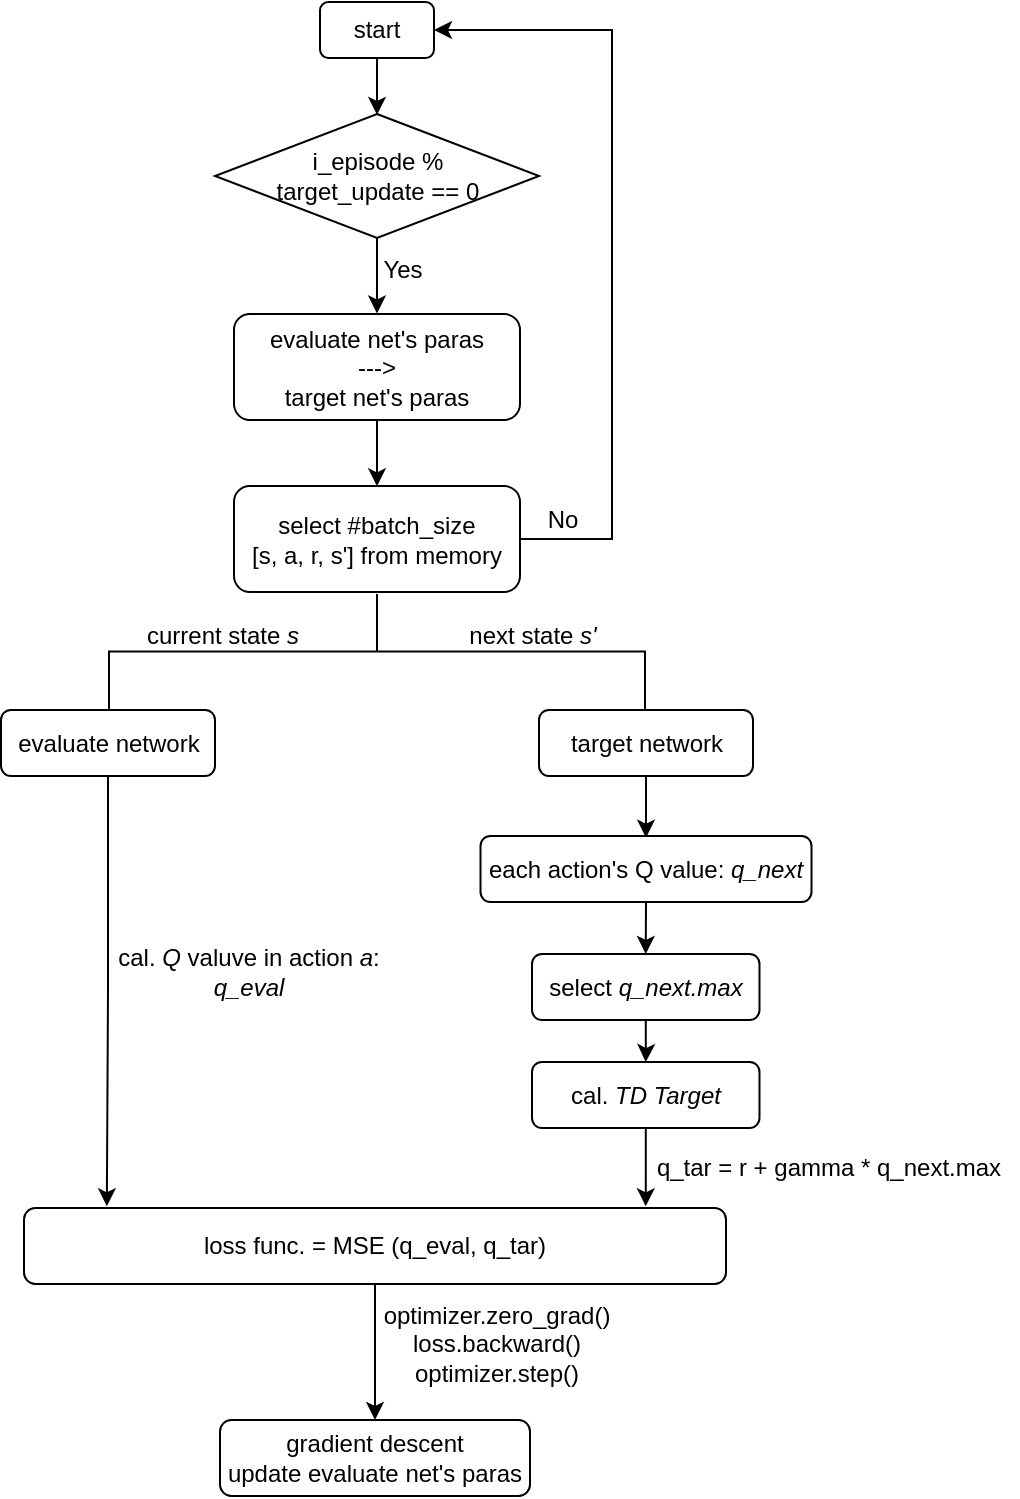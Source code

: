 <mxfile version="23.0.2" type="github">
  <diagram name="Page-1" id="1i88uL4tgNgLgjWV6jyw">
    <mxGraphModel dx="881" dy="947" grid="0" gridSize="10" guides="1" tooltips="1" connect="1" arrows="1" fold="1" page="1" pageScale="1" pageWidth="827" pageHeight="1169" math="0" shadow="0">
      <root>
        <mxCell id="0" />
        <mxCell id="1" parent="0" />
        <mxCell id="Acl5Tz1fKhTrObzx4y-x-3" style="edgeStyle=orthogonalEdgeStyle;rounded=0;orthogonalLoop=1;jettySize=auto;html=1;" edge="1" parent="1" source="Acl5Tz1fKhTrObzx4y-x-2">
          <mxGeometry relative="1" as="geometry">
            <mxPoint x="309.5" y="170.429" as="targetPoint" />
          </mxGeometry>
        </mxCell>
        <mxCell id="Acl5Tz1fKhTrObzx4y-x-2" value="start" style="rounded=1;whiteSpace=wrap;html=1;" vertex="1" parent="1">
          <mxGeometry x="281" y="114" width="57" height="28" as="geometry" />
        </mxCell>
        <mxCell id="Acl5Tz1fKhTrObzx4y-x-5" style="edgeStyle=orthogonalEdgeStyle;rounded=0;orthogonalLoop=1;jettySize=auto;html=1;" edge="1" parent="1" source="Acl5Tz1fKhTrObzx4y-x-4">
          <mxGeometry relative="1" as="geometry">
            <mxPoint x="309.5" y="269.714" as="targetPoint" />
          </mxGeometry>
        </mxCell>
        <mxCell id="Acl5Tz1fKhTrObzx4y-x-4" value="i_episode % &lt;br&gt;target_update == 0" style="rhombus;whiteSpace=wrap;html=1;" vertex="1" parent="1">
          <mxGeometry x="228.5" y="170" width="162" height="62" as="geometry" />
        </mxCell>
        <mxCell id="Acl5Tz1fKhTrObzx4y-x-6" value="Yes" style="text;html=1;align=center;verticalAlign=middle;resizable=0;points=[];autosize=1;strokeColor=none;fillColor=none;" vertex="1" parent="1">
          <mxGeometry x="303" y="235" width="38" height="26" as="geometry" />
        </mxCell>
        <mxCell id="Acl5Tz1fKhTrObzx4y-x-8" style="edgeStyle=orthogonalEdgeStyle;rounded=0;orthogonalLoop=1;jettySize=auto;html=1;entryX=1;entryY=0.5;entryDx=0;entryDy=0;exitX=1;exitY=0.5;exitDx=0;exitDy=0;" edge="1" parent="1" source="Acl5Tz1fKhTrObzx4y-x-11">
          <mxGeometry relative="1" as="geometry">
            <mxPoint x="519" y="428" as="sourcePoint" />
            <mxPoint x="338" y="128" as="targetPoint" />
            <Array as="points">
              <mxPoint x="427" y="383" />
              <mxPoint x="427" y="128" />
            </Array>
          </mxGeometry>
        </mxCell>
        <mxCell id="Acl5Tz1fKhTrObzx4y-x-10" style="edgeStyle=orthogonalEdgeStyle;rounded=0;orthogonalLoop=1;jettySize=auto;html=1;" edge="1" parent="1" source="Acl5Tz1fKhTrObzx4y-x-7">
          <mxGeometry relative="1" as="geometry">
            <mxPoint x="309.5" y="356.143" as="targetPoint" />
          </mxGeometry>
        </mxCell>
        <mxCell id="Acl5Tz1fKhTrObzx4y-x-7" value="evaluate net&#39;s paras &lt;br&gt;---&amp;gt;&lt;br&gt;target net&#39;s paras" style="rounded=1;whiteSpace=wrap;html=1;" vertex="1" parent="1">
          <mxGeometry x="238" y="270" width="143" height="53" as="geometry" />
        </mxCell>
        <mxCell id="Acl5Tz1fKhTrObzx4y-x-9" value="No" style="text;html=1;align=center;verticalAlign=middle;resizable=0;points=[];autosize=1;strokeColor=none;fillColor=none;" vertex="1" parent="1">
          <mxGeometry x="385" y="360" width="33" height="26" as="geometry" />
        </mxCell>
        <mxCell id="Acl5Tz1fKhTrObzx4y-x-11" value="select #batch_size &lt;br&gt;[s, a, r, s&#39;] from memory" style="rounded=1;whiteSpace=wrap;html=1;" vertex="1" parent="1">
          <mxGeometry x="238" y="356" width="143" height="53" as="geometry" />
        </mxCell>
        <mxCell id="Acl5Tz1fKhTrObzx4y-x-13" value="" style="strokeWidth=1;html=1;shape=mxgraph.flowchart.annotation_2;align=left;labelPosition=right;pointerEvents=1;flipH=0;flipV=1;rotation=90;" vertex="1" parent="1">
          <mxGeometry x="280.75" y="304.75" width="57.5" height="268" as="geometry" />
        </mxCell>
        <mxCell id="Acl5Tz1fKhTrObzx4y-x-14" value="current state &lt;i&gt;s&lt;/i&gt;" style="text;html=1;align=center;verticalAlign=middle;resizable=0;points=[];autosize=1;strokeColor=none;fillColor=none;" vertex="1" parent="1">
          <mxGeometry x="185" y="418" width="94" height="26" as="geometry" />
        </mxCell>
        <mxCell id="Acl5Tz1fKhTrObzx4y-x-15" value="next state &lt;i&gt;s&#39;&lt;/i&gt;" style="text;html=1;align=center;verticalAlign=middle;resizable=0;points=[];autosize=1;strokeColor=none;fillColor=none;" vertex="1" parent="1">
          <mxGeometry x="346" y="418" width="82" height="26" as="geometry" />
        </mxCell>
        <mxCell id="Acl5Tz1fKhTrObzx4y-x-16" value="evaluate network" style="rounded=1;whiteSpace=wrap;html=1;" vertex="1" parent="1">
          <mxGeometry x="121.5" y="468" width="107" height="33" as="geometry" />
        </mxCell>
        <mxCell id="Acl5Tz1fKhTrObzx4y-x-18" style="edgeStyle=orthogonalEdgeStyle;rounded=0;orthogonalLoop=1;jettySize=auto;html=1;" edge="1" parent="1" source="Acl5Tz1fKhTrObzx4y-x-17">
          <mxGeometry relative="1" as="geometry">
            <mxPoint x="444" y="531.857" as="targetPoint" />
          </mxGeometry>
        </mxCell>
        <mxCell id="Acl5Tz1fKhTrObzx4y-x-17" value="target network" style="rounded=1;whiteSpace=wrap;html=1;" vertex="1" parent="1">
          <mxGeometry x="390.5" y="468" width="107" height="33" as="geometry" />
        </mxCell>
        <mxCell id="Acl5Tz1fKhTrObzx4y-x-22" style="edgeStyle=orthogonalEdgeStyle;rounded=0;orthogonalLoop=1;jettySize=auto;html=1;exitX=0.5;exitY=1;exitDx=0;exitDy=0;entryX=0.5;entryY=0;entryDx=0;entryDy=0;" edge="1" parent="1" source="Acl5Tz1fKhTrObzx4y-x-19" target="Acl5Tz1fKhTrObzx4y-x-21">
          <mxGeometry relative="1" as="geometry" />
        </mxCell>
        <mxCell id="Acl5Tz1fKhTrObzx4y-x-19" value="each action&#39;s Q value: &lt;i&gt;q_next&lt;/i&gt;" style="rounded=1;whiteSpace=wrap;html=1;" vertex="1" parent="1">
          <mxGeometry x="361.25" y="531" width="165.5" height="33" as="geometry" />
        </mxCell>
        <mxCell id="Acl5Tz1fKhTrObzx4y-x-23" style="edgeStyle=orthogonalEdgeStyle;rounded=0;orthogonalLoop=1;jettySize=auto;html=1;" edge="1" parent="1" source="Acl5Tz1fKhTrObzx4y-x-21">
          <mxGeometry relative="1" as="geometry">
            <mxPoint x="443.875" y="644" as="targetPoint" />
          </mxGeometry>
        </mxCell>
        <mxCell id="Acl5Tz1fKhTrObzx4y-x-21" value="select&amp;nbsp;&lt;i style=&quot;border-color: var(--border-color);&quot;&gt;q_next.max&lt;/i&gt;" style="rounded=1;whiteSpace=wrap;html=1;" vertex="1" parent="1">
          <mxGeometry x="387" y="590" width="113.75" height="33" as="geometry" />
        </mxCell>
        <mxCell id="Acl5Tz1fKhTrObzx4y-x-27" style="edgeStyle=orthogonalEdgeStyle;rounded=0;orthogonalLoop=1;jettySize=auto;html=1;" edge="1" parent="1" source="Acl5Tz1fKhTrObzx4y-x-24">
          <mxGeometry relative="1" as="geometry">
            <mxPoint x="443.875" y="716.143" as="targetPoint" />
          </mxGeometry>
        </mxCell>
        <mxCell id="Acl5Tz1fKhTrObzx4y-x-24" value="cal. &lt;i&gt;TD Target&lt;/i&gt;" style="rounded=1;whiteSpace=wrap;html=1;" vertex="1" parent="1">
          <mxGeometry x="387" y="644" width="113.75" height="33" as="geometry" />
        </mxCell>
        <mxCell id="Acl5Tz1fKhTrObzx4y-x-30" value="cal. &lt;i&gt;Q&lt;/i&gt; valuve in action &lt;i&gt;a&lt;/i&gt;: &lt;br&gt;&lt;i&gt;q_eval&lt;/i&gt;" style="text;html=1;align=center;verticalAlign=middle;resizable=0;points=[];autosize=1;strokeColor=none;fillColor=none;" vertex="1" parent="1">
          <mxGeometry x="170" y="578" width="149" height="41" as="geometry" />
        </mxCell>
        <mxCell id="Acl5Tz1fKhTrObzx4y-x-37" value="" style="edgeStyle=orthogonalEdgeStyle;rounded=0;orthogonalLoop=1;jettySize=auto;html=1;" edge="1" parent="1" source="Acl5Tz1fKhTrObzx4y-x-31" target="Acl5Tz1fKhTrObzx4y-x-34">
          <mxGeometry relative="1" as="geometry" />
        </mxCell>
        <mxCell id="Acl5Tz1fKhTrObzx4y-x-31" value="loss func. = MSE (q_eval, q_tar)" style="rounded=1;whiteSpace=wrap;html=1;" vertex="1" parent="1">
          <mxGeometry x="133" y="717" width="351" height="38" as="geometry" />
        </mxCell>
        <mxCell id="Acl5Tz1fKhTrObzx4y-x-32" style="edgeStyle=orthogonalEdgeStyle;rounded=0;orthogonalLoop=1;jettySize=auto;html=1;exitX=0.5;exitY=1;exitDx=0;exitDy=0;entryX=0.118;entryY=-0.023;entryDx=0;entryDy=0;entryPerimeter=0;" edge="1" parent="1" source="Acl5Tz1fKhTrObzx4y-x-16" target="Acl5Tz1fKhTrObzx4y-x-31">
          <mxGeometry relative="1" as="geometry" />
        </mxCell>
        <mxCell id="Acl5Tz1fKhTrObzx4y-x-34" value="gradient descent&lt;br&gt;update evaluate net&#39;s paras" style="rounded=1;whiteSpace=wrap;html=1;" vertex="1" parent="1">
          <mxGeometry x="231" y="823" width="155" height="38" as="geometry" />
        </mxCell>
        <mxCell id="Acl5Tz1fKhTrObzx4y-x-38" value="optimizer.zero_grad()&lt;br&gt;loss.backward()&lt;br&gt;optimizer.step()" style="text;html=1;align=center;verticalAlign=middle;resizable=0;points=[];autosize=1;strokeColor=none;fillColor=none;" vertex="1" parent="1">
          <mxGeometry x="303" y="757" width="131" height="55" as="geometry" />
        </mxCell>
        <mxCell id="Acl5Tz1fKhTrObzx4y-x-39" value="q_tar = r + gamma * q_next.max" style="text;html=1;align=center;verticalAlign=middle;resizable=0;points=[];autosize=1;strokeColor=none;fillColor=none;" vertex="1" parent="1">
          <mxGeometry x="440" y="684" width="190" height="26" as="geometry" />
        </mxCell>
      </root>
    </mxGraphModel>
  </diagram>
</mxfile>
